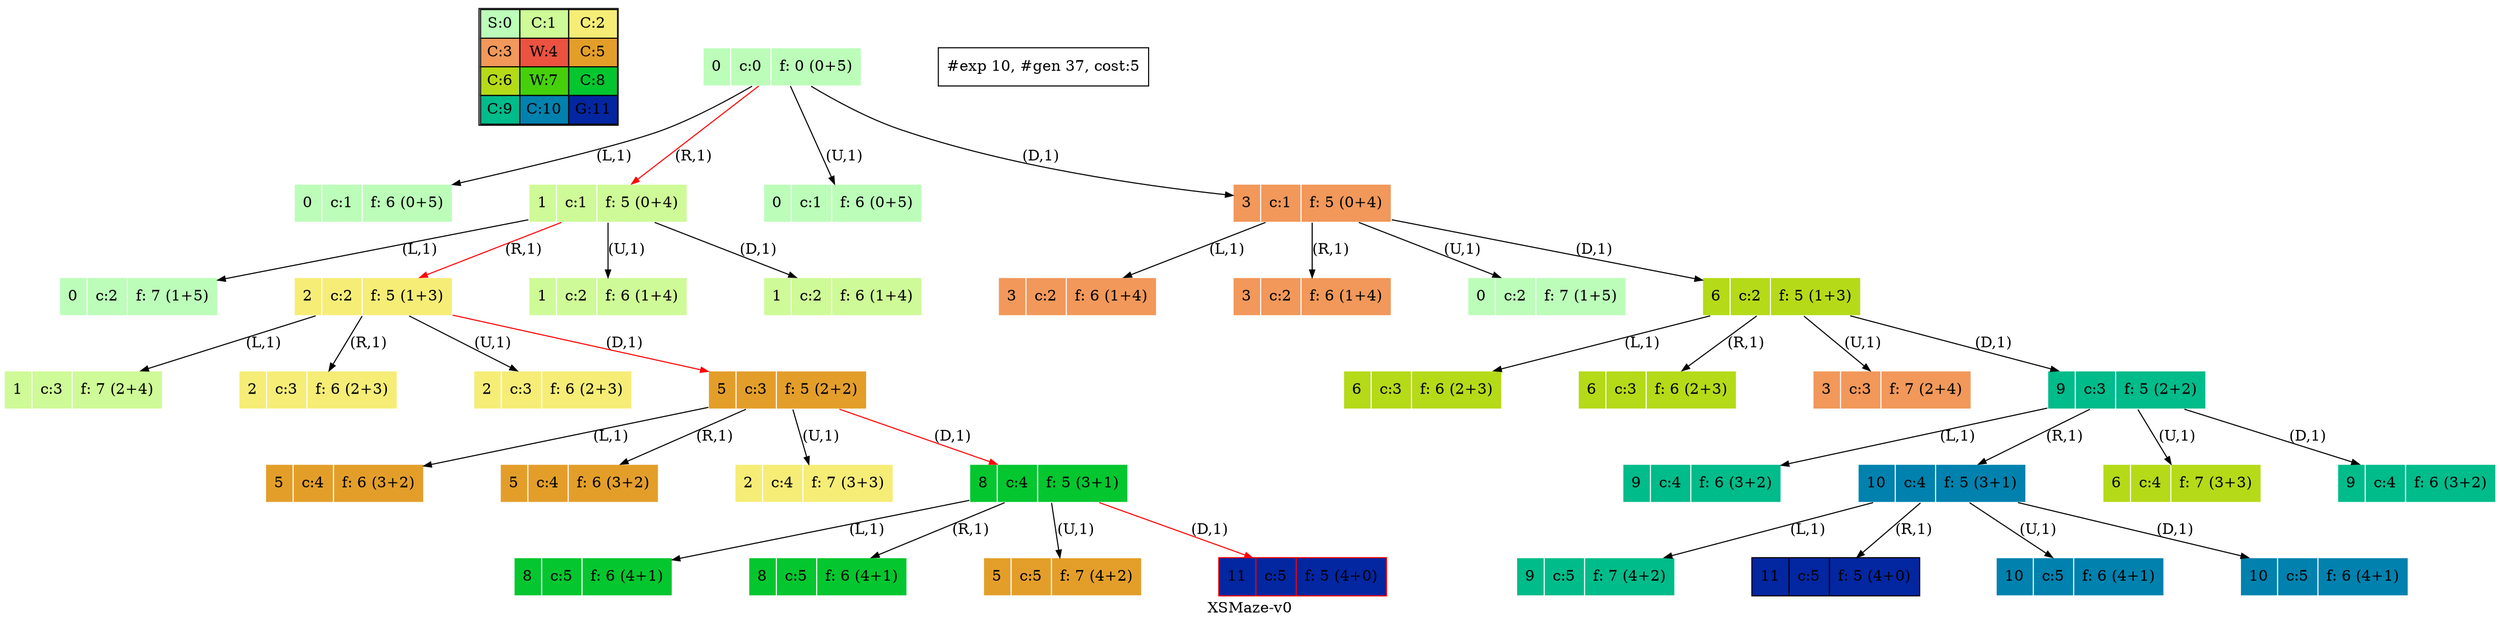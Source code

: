 digraph XSMaze { label="XSMaze-v0"
subgraph MAP {label=Map;map [shape=plaintext label=<<table border="1" cellpadding="5" cellspacing="0" cellborder="1"><tr><td bgcolor="0.32745098 0.267733   0.99083125 1.        ">S:0</td><td bgcolor="0.24117647 0.39545121 0.97940977 1.        ">C:1</td><td bgcolor="0.15490196 0.51591783 0.96349314 1.        ">C:2</td></tr><tr><td bgcolor="0.06862745 0.62692381 0.94315443 1.        ">C:3</td><td bgcolor="0.01764706 0.72643357 0.91848699 1.        ">W:4</td><td bgcolor="0.10392157 0.81262237 0.88960401 1.        ">C:5</td></tr><tr><td bgcolor="0.19803922 0.88960401 0.8534438  1.        ">C:6</td><td bgcolor="0.28431373 0.94315443 0.81619691 1.        ">W:7</td><td bgcolor="0.37058824 0.97940977 0.77520398 1.        ">C:8</td></tr><tr><td bgcolor="0.45686275 0.99770518 0.73065313 1.        ">C:9</td><td bgcolor="0.54313725 0.99770518 0.68274886 1.        ">C:10</td><td bgcolor="0.62941176 0.97940977 0.63171101 1.        ">G:11</td></tr></table>>]} 
nodesep=1 ranksep=0.5 node [shape=record] edge [arrowsize=0.7] 
"0_0" [label="<f0>0 |<f1> c:0 |<f2> f: 0 (0+5)", style=filled color=white fillcolor="0.32745098 0.267733   0.99083125 1.        "]
"0_0.0-0" [label="<f0>0 |<f1> c:1 |<f2> f: 6 (0+5)", style=filled color=white fillcolor="0.32745098 0.267733   0.99083125 1.        "] "0_0" -> "0_0.0-0" [label="(L,1)" ]; 
"0_0.1-1" [label="<f0>1 |<f1> c:1 |<f2> f: 5 (0+4)", style=filled color=white fillcolor="0.24117647 0.39545121 0.97940977 1.        "] "0_0" -> "0_0.1-1" [label="(R,1)" color=red ];  
"0_0.0-2" [label="<f0>0 |<f1> c:1 |<f2> f: 6 (0+5)", style=filled color=white fillcolor="0.32745098 0.267733   0.99083125 1.        "] "0_0" -> "0_0.0-2" [label="(U,1)" ]; 
"0_0.3-3" [label="<f0>3 |<f1> c:1 |<f2> f: 5 (0+4)", style=filled color=white fillcolor="0.06862745 0.62692381 0.94315443 1.        "] "0_0" -> "0_0.3-3" [label="(D,1)" ]; 
"0_0.1.0-0" [label="<f0>0 |<f1> c:2 |<f2> f: 7 (1+5)", style=filled color=white fillcolor="0.32745098 0.267733   0.99083125 1.        "] "0_0.1-1" -> "0_0.1.0-0" [label="(L,1)" ]; 
"0_0.1.2-1" [label="<f0>2 |<f1> c:2 |<f2> f: 5 (1+3)", style=filled color=white fillcolor="0.15490196 0.51591783 0.96349314 1.        "] "0_0.1-1" -> "0_0.1.2-1" [label="(R,1)" color=red ];  
"0_0.1.1-2" [label="<f0>1 |<f1> c:2 |<f2> f: 6 (1+4)", style=filled color=white fillcolor="0.24117647 0.39545121 0.97940977 1.        "] "0_0.1-1" -> "0_0.1.1-2" [label="(U,1)" ]; 
"0_0.1.1-3" [label="<f0>1 |<f1> c:2 |<f2> f: 6 (1+4)", style=filled color=white fillcolor="0.24117647 0.39545121 0.97940977 1.        "] "0_0.1-1" -> "0_0.1.1-3" [label="(D,1)" ]; 
"0_0.3.3-0" [label="<f0>3 |<f1> c:2 |<f2> f: 6 (1+4)", style=filled color=white fillcolor="0.06862745 0.62692381 0.94315443 1.        "] "0_0.3-3" -> "0_0.3.3-0" [label="(L,1)" ]; 
"0_0.3.3-1" [label="<f0>3 |<f1> c:2 |<f2> f: 6 (1+4)", style=filled color=white fillcolor="0.06862745 0.62692381 0.94315443 1.        "] "0_0.3-3" -> "0_0.3.3-1" [label="(R,1)" ]; 
"0_0.3.0-2" [label="<f0>0 |<f1> c:2 |<f2> f: 7 (1+5)", style=filled color=white fillcolor="0.32745098 0.267733   0.99083125 1.        "] "0_0.3-3" -> "0_0.3.0-2" [label="(U,1)" ]; 
"0_0.3.6-3" [label="<f0>6 |<f1> c:2 |<f2> f: 5 (1+3)", style=filled color=white fillcolor="0.19803922 0.88960401 0.8534438  1.        "] "0_0.3-3" -> "0_0.3.6-3" [label="(D,1)" ]; 
"0_0.1.2.1-0" [label="<f0>1 |<f1> c:3 |<f2> f: 7 (2+4)", style=filled color=white fillcolor="0.24117647 0.39545121 0.97940977 1.        "] "0_0.1.2-1" -> "0_0.1.2.1-0" [label="(L,1)" ]; 
"0_0.1.2.2-1" [label="<f0>2 |<f1> c:3 |<f2> f: 6 (2+3)", style=filled color=white fillcolor="0.15490196 0.51591783 0.96349314 1.        "] "0_0.1.2-1" -> "0_0.1.2.2-1" [label="(R,1)" ]; 
"0_0.1.2.2-2" [label="<f0>2 |<f1> c:3 |<f2> f: 6 (2+3)", style=filled color=white fillcolor="0.15490196 0.51591783 0.96349314 1.        "] "0_0.1.2-1" -> "0_0.1.2.2-2" [label="(U,1)" ]; 
"0_0.1.2.5-3" [label="<f0>5 |<f1> c:3 |<f2> f: 5 (2+2)", style=filled color=white fillcolor="0.10392157 0.81262237 0.88960401 1.        "] "0_0.1.2-1" -> "0_0.1.2.5-3" [label="(D,1)" color=red ];  
"0_0.3.6.6-0" [label="<f0>6 |<f1> c:3 |<f2> f: 6 (2+3)", style=filled color=white fillcolor="0.19803922 0.88960401 0.8534438  1.        "] "0_0.3.6-3" -> "0_0.3.6.6-0" [label="(L,1)" ]; 
"0_0.3.6.6-1" [label="<f0>6 |<f1> c:3 |<f2> f: 6 (2+3)", style=filled color=white fillcolor="0.19803922 0.88960401 0.8534438  1.        "] "0_0.3.6-3" -> "0_0.3.6.6-1" [label="(R,1)" ]; 
"0_0.3.6.3-2" [label="<f0>3 |<f1> c:3 |<f2> f: 7 (2+4)", style=filled color=white fillcolor="0.06862745 0.62692381 0.94315443 1.        "] "0_0.3.6-3" -> "0_0.3.6.3-2" [label="(U,1)" ]; 
"0_0.3.6.9-3" [label="<f0>9 |<f1> c:3 |<f2> f: 5 (2+2)", style=filled color=white fillcolor="0.45686275 0.99770518 0.73065313 1.        "] "0_0.3.6-3" -> "0_0.3.6.9-3" [label="(D,1)" ]; 
"0_0.1.2.5.5-0" [label="<f0>5 |<f1> c:4 |<f2> f: 6 (3+2)", style=filled color=white fillcolor="0.10392157 0.81262237 0.88960401 1.        "] "0_0.1.2.5-3" -> "0_0.1.2.5.5-0" [label="(L,1)" ]; 
"0_0.1.2.5.5-1" [label="<f0>5 |<f1> c:4 |<f2> f: 6 (3+2)", style=filled color=white fillcolor="0.10392157 0.81262237 0.88960401 1.        "] "0_0.1.2.5-3" -> "0_0.1.2.5.5-1" [label="(R,1)" ]; 
"0_0.1.2.5.2-2" [label="<f0>2 |<f1> c:4 |<f2> f: 7 (3+3)", style=filled color=white fillcolor="0.15490196 0.51591783 0.96349314 1.        "] "0_0.1.2.5-3" -> "0_0.1.2.5.2-2" [label="(U,1)" ]; 
"0_0.1.2.5.8-3" [label="<f0>8 |<f1> c:4 |<f2> f: 5 (3+1)", style=filled color=white fillcolor="0.37058824 0.97940977 0.77520398 1.        "] "0_0.1.2.5-3" -> "0_0.1.2.5.8-3" [label="(D,1)" color=red ];  
"0_0.3.6.9.9-0" [label="<f0>9 |<f1> c:4 |<f2> f: 6 (3+2)", style=filled color=white fillcolor="0.45686275 0.99770518 0.73065313 1.        "] "0_0.3.6.9-3" -> "0_0.3.6.9.9-0" [label="(L,1)" ]; 
"0_0.3.6.9.10-1" [label="<f0>10 |<f1> c:4 |<f2> f: 5 (3+1)", style=filled color=white fillcolor="0.54313725 0.99770518 0.68274886 1.        "] "0_0.3.6.9-3" -> "0_0.3.6.9.10-1" [label="(R,1)" ]; 
"0_0.3.6.9.6-2" [label="<f0>6 |<f1> c:4 |<f2> f: 7 (3+3)", style=filled color=white fillcolor="0.19803922 0.88960401 0.8534438  1.        "] "0_0.3.6.9-3" -> "0_0.3.6.9.6-2" [label="(U,1)" ]; 
"0_0.3.6.9.9-3" [label="<f0>9 |<f1> c:4 |<f2> f: 6 (3+2)", style=filled color=white fillcolor="0.45686275 0.99770518 0.73065313 1.        "] "0_0.3.6.9-3" -> "0_0.3.6.9.9-3" [label="(D,1)" ]; 
"0_0.1.2.5.8.8-0" [label="<f0>8 |<f1> c:5 |<f2> f: 6 (4+1)", style=filled color=white fillcolor="0.37058824 0.97940977 0.77520398 1.        "] "0_0.1.2.5.8-3" -> "0_0.1.2.5.8.8-0" [label="(L,1)" ]; 
"0_0.1.2.5.8.8-1" [label="<f0>8 |<f1> c:5 |<f2> f: 6 (4+1)", style=filled color=white fillcolor="0.37058824 0.97940977 0.77520398 1.        "] "0_0.1.2.5.8-3" -> "0_0.1.2.5.8.8-1" [label="(R,1)" ]; 
"0_0.1.2.5.8.5-2" [label="<f0>5 |<f1> c:5 |<f2> f: 7 (4+2)", style=filled color=white fillcolor="0.10392157 0.81262237 0.88960401 1.        "] "0_0.1.2.5.8-3" -> "0_0.1.2.5.8.5-2" [label="(U,1)" ]; 
"0_0.1.2.5.8.11-3" [label="<f0>11 |<f1> c:5 |<f2> f: 5 (4+0)", style=filled color=red fillcolor="0.62941176 0.97940977 0.63171101 1.        "] "0_0.1.2.5.8-3" -> "0_0.1.2.5.8.11-3" [label="(D,1)" color=red ];  
"0_0.3.6.9.10.9-0" [label="<f0>9 |<f1> c:5 |<f2> f: 7 (4+2)", style=filled color=white fillcolor="0.45686275 0.99770518 0.73065313 1.        "] "0_0.3.6.9.10-1" -> "0_0.3.6.9.10.9-0" [label="(L,1)" ]; 
"0_0.3.6.9.10.11-1" [label="<f0>11 |<f1> c:5 |<f2> f: 5 (4+0)", style=filled color=black fillcolor="0.62941176 0.97940977 0.63171101 1.        "] "0_0.3.6.9.10-1" -> "0_0.3.6.9.10.11-1" [label="(R,1)" ]; 
"0_0.3.6.9.10.10-2" [label="<f0>10 |<f1> c:5 |<f2> f: 6 (4+1)", style=filled color=white fillcolor="0.54313725 0.99770518 0.68274886 1.        "] "0_0.3.6.9.10-1" -> "0_0.3.6.9.10.10-2" [label="(U,1)" ]; 
"0_0.3.6.9.10.10-3" [label="<f0>10 |<f1> c:5 |<f2> f: 6 (4+1)", style=filled color=white fillcolor="0.54313725 0.99770518 0.68274886 1.        "] "0_0.3.6.9.10-1" -> "0_0.3.6.9.10.10-3" [label="(D,1)" ]; 
 "#exp 10, #gen 37, cost:5" [ shape=box ];
}

